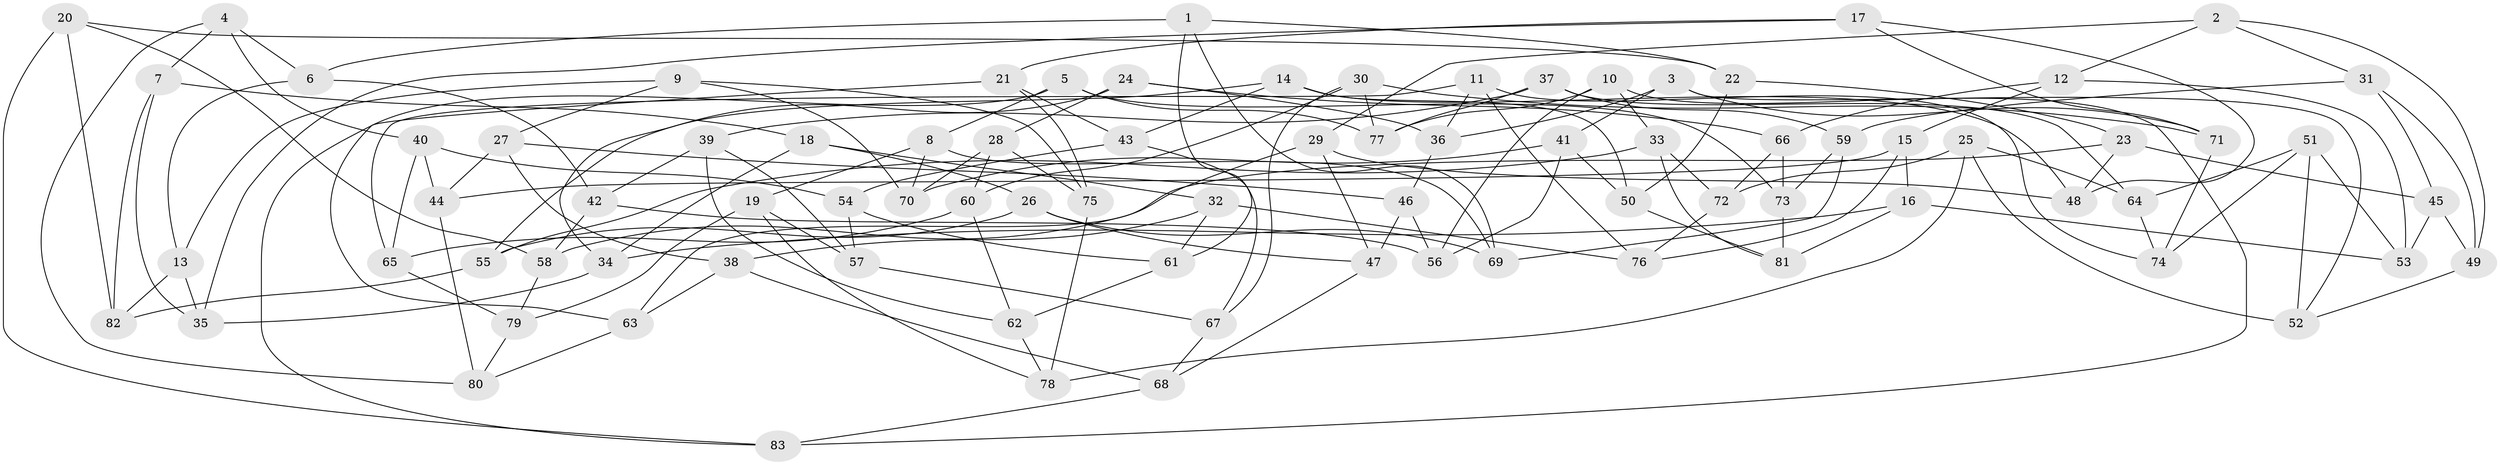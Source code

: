 // coarse degree distribution, {6: 0.5490196078431373, 3: 0.0196078431372549, 4: 0.37254901960784315, 5: 0.058823529411764705}
// Generated by graph-tools (version 1.1) at 2025/42/03/06/25 10:42:23]
// undirected, 83 vertices, 166 edges
graph export_dot {
graph [start="1"]
  node [color=gray90,style=filled];
  1;
  2;
  3;
  4;
  5;
  6;
  7;
  8;
  9;
  10;
  11;
  12;
  13;
  14;
  15;
  16;
  17;
  18;
  19;
  20;
  21;
  22;
  23;
  24;
  25;
  26;
  27;
  28;
  29;
  30;
  31;
  32;
  33;
  34;
  35;
  36;
  37;
  38;
  39;
  40;
  41;
  42;
  43;
  44;
  45;
  46;
  47;
  48;
  49;
  50;
  51;
  52;
  53;
  54;
  55;
  56;
  57;
  58;
  59;
  60;
  61;
  62;
  63;
  64;
  65;
  66;
  67;
  68;
  69;
  70;
  71;
  72;
  73;
  74;
  75;
  76;
  77;
  78;
  79;
  80;
  81;
  82;
  83;
  1 -- 22;
  1 -- 61;
  1 -- 6;
  1 -- 69;
  2 -- 29;
  2 -- 49;
  2 -- 12;
  2 -- 31;
  3 -- 41;
  3 -- 36;
  3 -- 71;
  3 -- 52;
  4 -- 7;
  4 -- 80;
  4 -- 40;
  4 -- 6;
  5 -- 83;
  5 -- 77;
  5 -- 8;
  5 -- 73;
  6 -- 42;
  6 -- 13;
  7 -- 18;
  7 -- 82;
  7 -- 35;
  8 -- 69;
  8 -- 19;
  8 -- 70;
  9 -- 70;
  9 -- 75;
  9 -- 13;
  9 -- 27;
  10 -- 33;
  10 -- 56;
  10 -- 83;
  10 -- 77;
  11 -- 74;
  11 -- 36;
  11 -- 65;
  11 -- 76;
  12 -- 53;
  12 -- 15;
  12 -- 66;
  13 -- 82;
  13 -- 35;
  14 -- 50;
  14 -- 48;
  14 -- 55;
  14 -- 43;
  15 -- 16;
  15 -- 44;
  15 -- 76;
  16 -- 53;
  16 -- 34;
  16 -- 81;
  17 -- 21;
  17 -- 48;
  17 -- 71;
  17 -- 35;
  18 -- 32;
  18 -- 26;
  18 -- 34;
  19 -- 57;
  19 -- 79;
  19 -- 78;
  20 -- 83;
  20 -- 22;
  20 -- 82;
  20 -- 58;
  21 -- 63;
  21 -- 75;
  21 -- 43;
  22 -- 50;
  22 -- 23;
  23 -- 58;
  23 -- 45;
  23 -- 48;
  24 -- 36;
  24 -- 66;
  24 -- 34;
  24 -- 28;
  25 -- 72;
  25 -- 52;
  25 -- 64;
  25 -- 78;
  26 -- 69;
  26 -- 47;
  26 -- 55;
  27 -- 44;
  27 -- 46;
  27 -- 38;
  28 -- 75;
  28 -- 60;
  28 -- 70;
  29 -- 63;
  29 -- 47;
  29 -- 48;
  30 -- 60;
  30 -- 77;
  30 -- 67;
  30 -- 71;
  31 -- 59;
  31 -- 45;
  31 -- 49;
  32 -- 76;
  32 -- 38;
  32 -- 61;
  33 -- 81;
  33 -- 72;
  33 -- 55;
  34 -- 35;
  36 -- 46;
  37 -- 59;
  37 -- 77;
  37 -- 64;
  37 -- 39;
  38 -- 63;
  38 -- 68;
  39 -- 57;
  39 -- 62;
  39 -- 42;
  40 -- 44;
  40 -- 54;
  40 -- 65;
  41 -- 70;
  41 -- 56;
  41 -- 50;
  42 -- 58;
  42 -- 56;
  43 -- 67;
  43 -- 54;
  44 -- 80;
  45 -- 53;
  45 -- 49;
  46 -- 56;
  46 -- 47;
  47 -- 68;
  49 -- 52;
  50 -- 81;
  51 -- 52;
  51 -- 64;
  51 -- 53;
  51 -- 74;
  54 -- 57;
  54 -- 61;
  55 -- 82;
  57 -- 67;
  58 -- 79;
  59 -- 69;
  59 -- 73;
  60 -- 62;
  60 -- 65;
  61 -- 62;
  62 -- 78;
  63 -- 80;
  64 -- 74;
  65 -- 79;
  66 -- 72;
  66 -- 73;
  67 -- 68;
  68 -- 83;
  71 -- 74;
  72 -- 76;
  73 -- 81;
  75 -- 78;
  79 -- 80;
}
